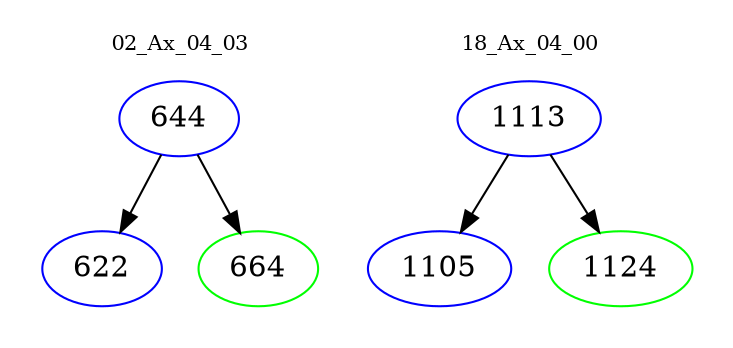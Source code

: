 digraph{
subgraph cluster_0 {
color = white
label = "02_Ax_04_03";
fontsize=10;
T0_644 [label="644", color="blue"]
T0_644 -> T0_622 [color="black"]
T0_622 [label="622", color="blue"]
T0_644 -> T0_664 [color="black"]
T0_664 [label="664", color="green"]
}
subgraph cluster_1 {
color = white
label = "18_Ax_04_00";
fontsize=10;
T1_1113 [label="1113", color="blue"]
T1_1113 -> T1_1105 [color="black"]
T1_1105 [label="1105", color="blue"]
T1_1113 -> T1_1124 [color="black"]
T1_1124 [label="1124", color="green"]
}
}
